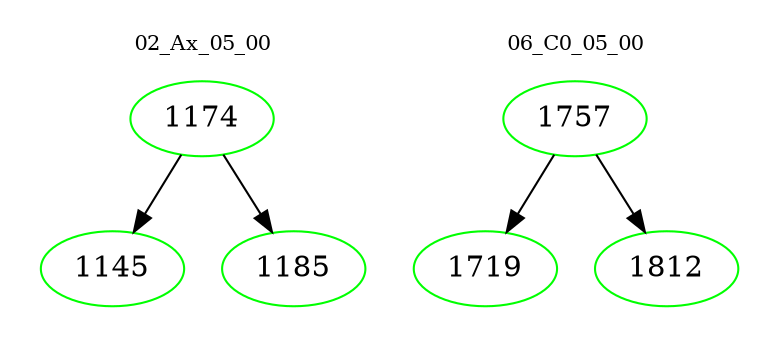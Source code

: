 digraph{
subgraph cluster_0 {
color = white
label = "02_Ax_05_00";
fontsize=10;
T0_1174 [label="1174", color="green"]
T0_1174 -> T0_1145 [color="black"]
T0_1145 [label="1145", color="green"]
T0_1174 -> T0_1185 [color="black"]
T0_1185 [label="1185", color="green"]
}
subgraph cluster_1 {
color = white
label = "06_C0_05_00";
fontsize=10;
T1_1757 [label="1757", color="green"]
T1_1757 -> T1_1719 [color="black"]
T1_1719 [label="1719", color="green"]
T1_1757 -> T1_1812 [color="black"]
T1_1812 [label="1812", color="green"]
}
}

